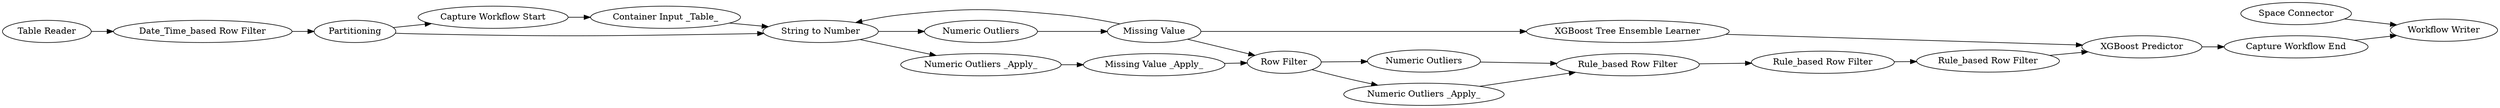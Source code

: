 digraph {
	1175 -> 1218
	159 -> 13
	1170 -> 1175
	13 -> 230
	237 -> 229
	232 -> 229
	227 -> 235
	235 -> 237
	236 -> 13
	227 -> 164
	230 -> 231
	232 -> 1213
	1214 -> 1173
	232 -> 227
	1215 -> 1176
	1213 -> 1214
	164 -> 232
	1218 -> 227
	1170 -> 227
	229 -> 159
	1173 -> 248
	1176 -> 1170
	231 -> 1214
	229 -> 236
	1168 -> 248
	231 [label="Rule_based Row Filter"]
	227 [label="String to Number"]
	1168 [label="Space Connector"]
	1170 [label=Partitioning]
	1218 [label="Container Input _Table_"]
	230 [label="Rule_based Row Filter"]
	237 [label="Missing Value _Apply_"]
	236 [label="Numeric Outliers _Apply_"]
	164 [label="Numeric Outliers"]
	159 [label="Numeric Outliers"]
	1213 [label="XGBoost Tree Ensemble Learner"]
	232 [label="Missing Value"]
	229 [label="Row Filter"]
	248 [label="Workflow Writer"]
	13 [label="Rule_based Row Filter"]
	1214 [label="XGBoost Predictor"]
	235 [label="Numeric Outliers _Apply_"]
	1215 [label="Table Reader"]
	1176 [label="Date_Time_based Row Filter"]
	1173 [label="Capture Workflow End"]
	1175 [label="Capture Workflow Start"]
	rankdir=LR
}

